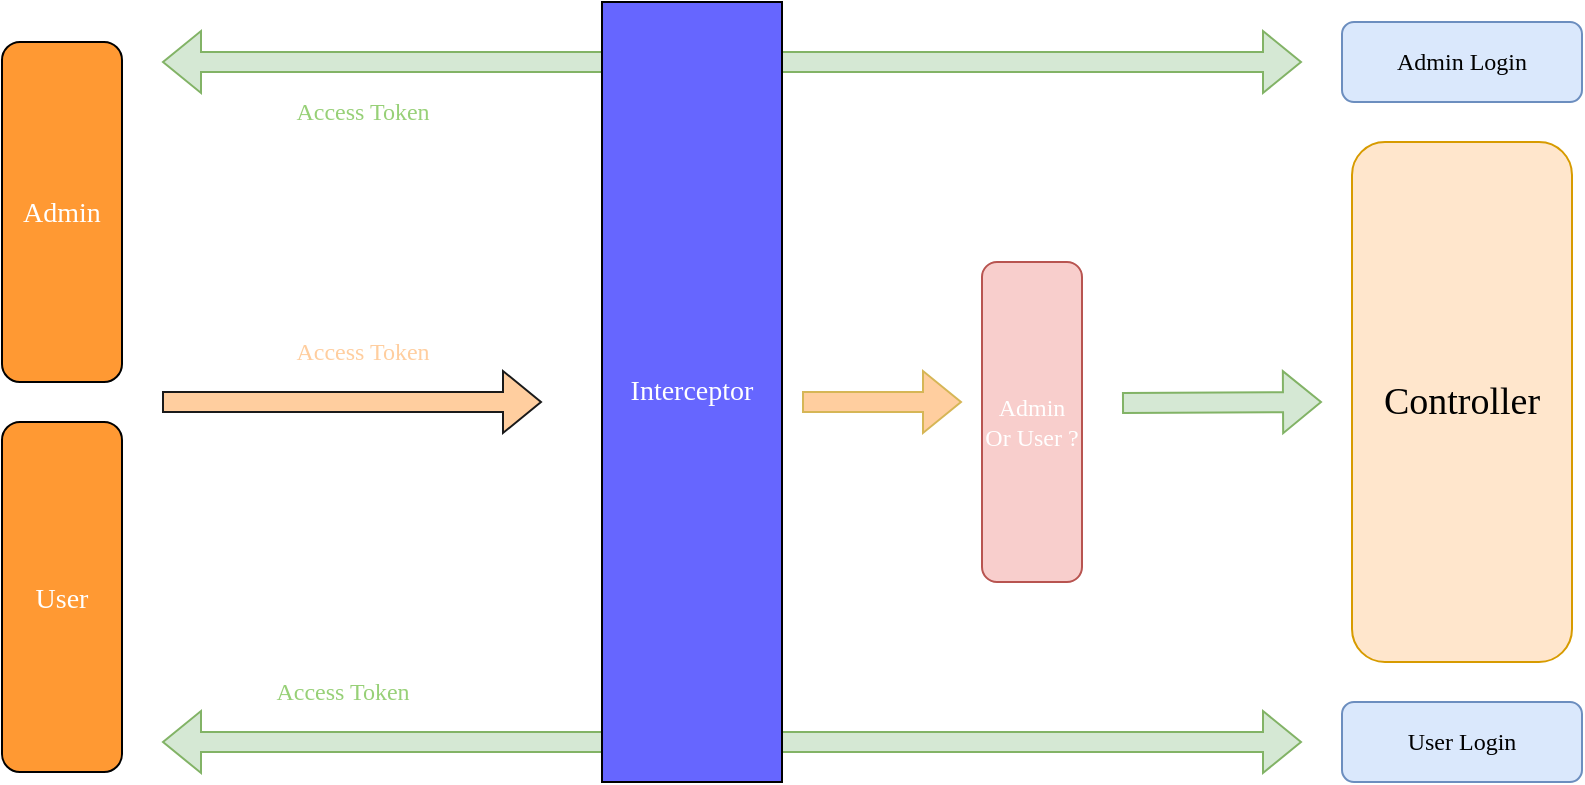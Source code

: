 <mxfile version="20.3.0" type="device"><diagram id="5HUGV_xZsyDCA4ADnnvx" name="第 1 页"><mxGraphModel dx="1106" dy="784" grid="1" gridSize="10" guides="1" tooltips="1" connect="1" arrows="1" fold="1" page="1" pageScale="1" pageWidth="827" pageHeight="1169" math="0" shadow="0"><root><mxCell id="0"/><mxCell id="1" parent="0"/><mxCell id="fLP9CHRXuOmj2Leg9Sv8-9" value="" style="shape=flexArrow;endArrow=classic;html=1;rounded=0;strokeColor=#82b366;fontSize=14;fontColor=#FFFFFF;fillColor=#d5e8d4;startArrow=block;" edge="1" parent="1"><mxGeometry width="50" height="50" relative="1" as="geometry"><mxPoint x="160" y="500" as="sourcePoint"/><mxPoint x="730" y="500" as="targetPoint"/></mxGeometry></mxCell><mxCell id="fLP9CHRXuOmj2Leg9Sv8-2" value="" style="shape=flexArrow;endArrow=classic;html=1;rounded=0;strokeColor=#82b366;fontSize=14;fontColor=#FFFFFF;fillColor=#d5e8d4;startArrow=block;" edge="1" parent="1"><mxGeometry width="50" height="50" relative="1" as="geometry"><mxPoint x="160" y="160" as="sourcePoint"/><mxPoint x="730" y="160" as="targetPoint"/></mxGeometry></mxCell><mxCell id="v6wDjxjfmm9EkUmJcjGu-5" value="Interceptor" style="rounded=0;fontSize=14;fillColor=#6666FF;fontColor=#FFFFFF;whiteSpace=wrap;html=1;fontFamily=Comic Sans MS;" parent="1" vertex="1"><mxGeometry x="380" y="130" width="90" height="390" as="geometry"/></mxCell><mxCell id="v6wDjxjfmm9EkUmJcjGu-27" value="&lt;font face=&quot;Comic Sans MS&quot;&gt;User&lt;/font&gt;" style="rounded=1;whiteSpace=wrap;html=1;fontSize=14;fillColor=#FF9933;fontColor=#FFFFFF;" parent="1" vertex="1"><mxGeometry x="80" y="340" width="60" height="175" as="geometry"/></mxCell><mxCell id="v6wDjxjfmm9EkUmJcjGu-36" value="" style="group;fontFamily=Comic Sans MS;" parent="1" vertex="1" connectable="0"><mxGeometry x="160" y="290" width="150" height="40" as="geometry"/></mxCell><mxCell id="v6wDjxjfmm9EkUmJcjGu-25" value="" style="shape=flexArrow;endArrow=classic;html=1;rounded=0;strokeColor=#1A1A1A;fontSize=14;fontColor=#FFFFFF;fillColor=#FFCE9F;" parent="v6wDjxjfmm9EkUmJcjGu-36" edge="1"><mxGeometry width="50" height="50" relative="1" as="geometry"><mxPoint y="40" as="sourcePoint"/><mxPoint x="190" y="40" as="targetPoint"/></mxGeometry></mxCell><mxCell id="v6wDjxjfmm9EkUmJcjGu-26" value="&lt;font face=&quot;Comic Sans MS&quot;&gt;Access Token&lt;/font&gt;" style="text;html=1;align=center;verticalAlign=middle;resizable=0;points=[];autosize=1;strokeColor=none;fillColor=none;fontColor=#FFCE9F;" parent="v6wDjxjfmm9EkUmJcjGu-36" vertex="1"><mxGeometry x="50" width="100" height="30" as="geometry"/></mxCell><mxCell id="fLP9CHRXuOmj2Leg9Sv8-3" value="&lt;font face=&quot;Comic Sans MS&quot;&gt;Admin&lt;/font&gt;" style="rounded=1;whiteSpace=wrap;html=1;fontSize=14;fillColor=#FF9933;fontColor=#FFFFFF;" vertex="1" parent="1"><mxGeometry x="80" y="150" width="60" height="170" as="geometry"/></mxCell><mxCell id="fLP9CHRXuOmj2Leg9Sv8-4" value="&lt;font face=&quot;Comic Sans MS&quot;&gt;Access Token&lt;/font&gt;" style="text;html=1;align=center;verticalAlign=middle;resizable=0;points=[];autosize=1;strokeColor=none;fillColor=none;fontColor=#97D077;" vertex="1" parent="1"><mxGeometry x="210" y="170" width="100" height="30" as="geometry"/></mxCell><mxCell id="fLP9CHRXuOmj2Leg9Sv8-13" value="&lt;font face=&quot;Comic Sans MS&quot;&gt;Access Token&lt;/font&gt;" style="text;html=1;align=center;verticalAlign=middle;resizable=0;points=[];autosize=1;strokeColor=none;fillColor=none;fontColor=#97D077;" vertex="1" parent="1"><mxGeometry x="200" y="460" width="100" height="30" as="geometry"/></mxCell><mxCell id="fLP9CHRXuOmj2Leg9Sv8-20" value="Admin Or User ?" style="rounded=1;whiteSpace=wrap;html=1;fontFamily=Comic Sans MS;fillColor=#f8cecc;strokeColor=#b85450;fontColor=#FFFFFF;" vertex="1" parent="1"><mxGeometry x="570" y="260" width="50" height="160" as="geometry"/></mxCell><mxCell id="fLP9CHRXuOmj2Leg9Sv8-21" value="" style="shape=flexArrow;endArrow=classic;html=1;rounded=0;strokeColor=#d6b656;fontSize=14;fontColor=#FFFFFF;fillColor=#FFCE9F;" edge="1" parent="1"><mxGeometry width="50" height="50" relative="1" as="geometry"><mxPoint x="480" y="330" as="sourcePoint"/><mxPoint x="560" y="330" as="targetPoint"/></mxGeometry></mxCell><mxCell id="fLP9CHRXuOmj2Leg9Sv8-22" value="" style="group" vertex="1" connectable="0" parent="1"><mxGeometry x="750" y="140" width="120" height="380" as="geometry"/></mxCell><mxCell id="fLP9CHRXuOmj2Leg9Sv8-1" value="&lt;font face=&quot;Comic Sans MS&quot;&gt;Admin Login&lt;/font&gt;" style="rounded=1;whiteSpace=wrap;html=1;fillColor=#dae8fc;strokeColor=#6c8ebf;" vertex="1" parent="fLP9CHRXuOmj2Leg9Sv8-22"><mxGeometry width="120" height="40" as="geometry"/></mxCell><mxCell id="v6wDjxjfmm9EkUmJcjGu-18" value="&lt;font face=&quot;Comic Sans MS&quot; style=&quot;font-size: 19px;&quot;&gt;Controller&lt;/font&gt;" style="rounded=1;whiteSpace=wrap;html=1;fillStyle=solid;fillColor=#ffe6cc;strokeColor=#d79b00;" parent="fLP9CHRXuOmj2Leg9Sv8-22" vertex="1"><mxGeometry x="5" y="60" width="110" height="260" as="geometry"/></mxCell><mxCell id="fLP9CHRXuOmj2Leg9Sv8-10" value="&lt;font face=&quot;Comic Sans MS&quot;&gt;User Login&lt;/font&gt;" style="rounded=1;whiteSpace=wrap;html=1;fillColor=#dae8fc;strokeColor=#6c8ebf;" vertex="1" parent="fLP9CHRXuOmj2Leg9Sv8-22"><mxGeometry y="340" width="120" height="40" as="geometry"/></mxCell><mxCell id="fLP9CHRXuOmj2Leg9Sv8-23" value="" style="shape=flexArrow;endArrow=classic;html=1;rounded=0;strokeColor=#82b366;fontSize=14;fontColor=#FFFFFF;fillColor=#d5e8d4;" edge="1" parent="1"><mxGeometry width="50" height="50" relative="1" as="geometry"><mxPoint x="640" y="330.5" as="sourcePoint"/><mxPoint x="740" y="330" as="targetPoint"/></mxGeometry></mxCell></root></mxGraphModel></diagram></mxfile>